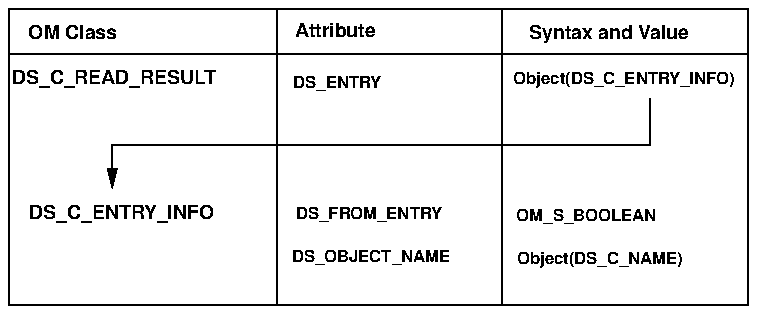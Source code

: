 .PS
scale = 106.667
"\f(HB\s7Syntax and Value\s0\fP"  at 320, 145
"\f(HB\s7OM Class\s0\fP"  at 34, 145
line   from 263, 158 \
	to 263, 0 
line   from 143, 158 \
	to 143, 0 
line   from 0, 134 \
	to 394, 134 
box  wid 394 ht 158 at 197, 79
"\f(HB\s6Object(DS_C_NAME)\s0\fP"  at 315, 25
"\f(HB\s6DS_OBJECT_NAME\s0\fP"  at 193, 26
"\f(HB\s6Object(DS_C_ENTRY_INFO)\s0\fP"  at 328, 121
"\f(HB\s6OM_S_BOOLEAN\s0\fP"  at 308, 48
"\f(HB\s6DS_ENTRY\s0\fP"  at 175, 119
"\f(HB\s6DS_FROM_ENTRY\s0\fP"  at 192, 49
"\f(HB\s7DS_C_ENTRY_INFO\s0\fP"  at 60, 49
"\f(HB\s7DS_C_READ_RESULT\s0\fP"  at 56, 121
line ->  from 342, 110 \
	to 342, 85 \
	to 55, 85 \
	to 55, 62 
"\f(HB\s7Attribute\s0\fP"  at 174, 146
.PE
